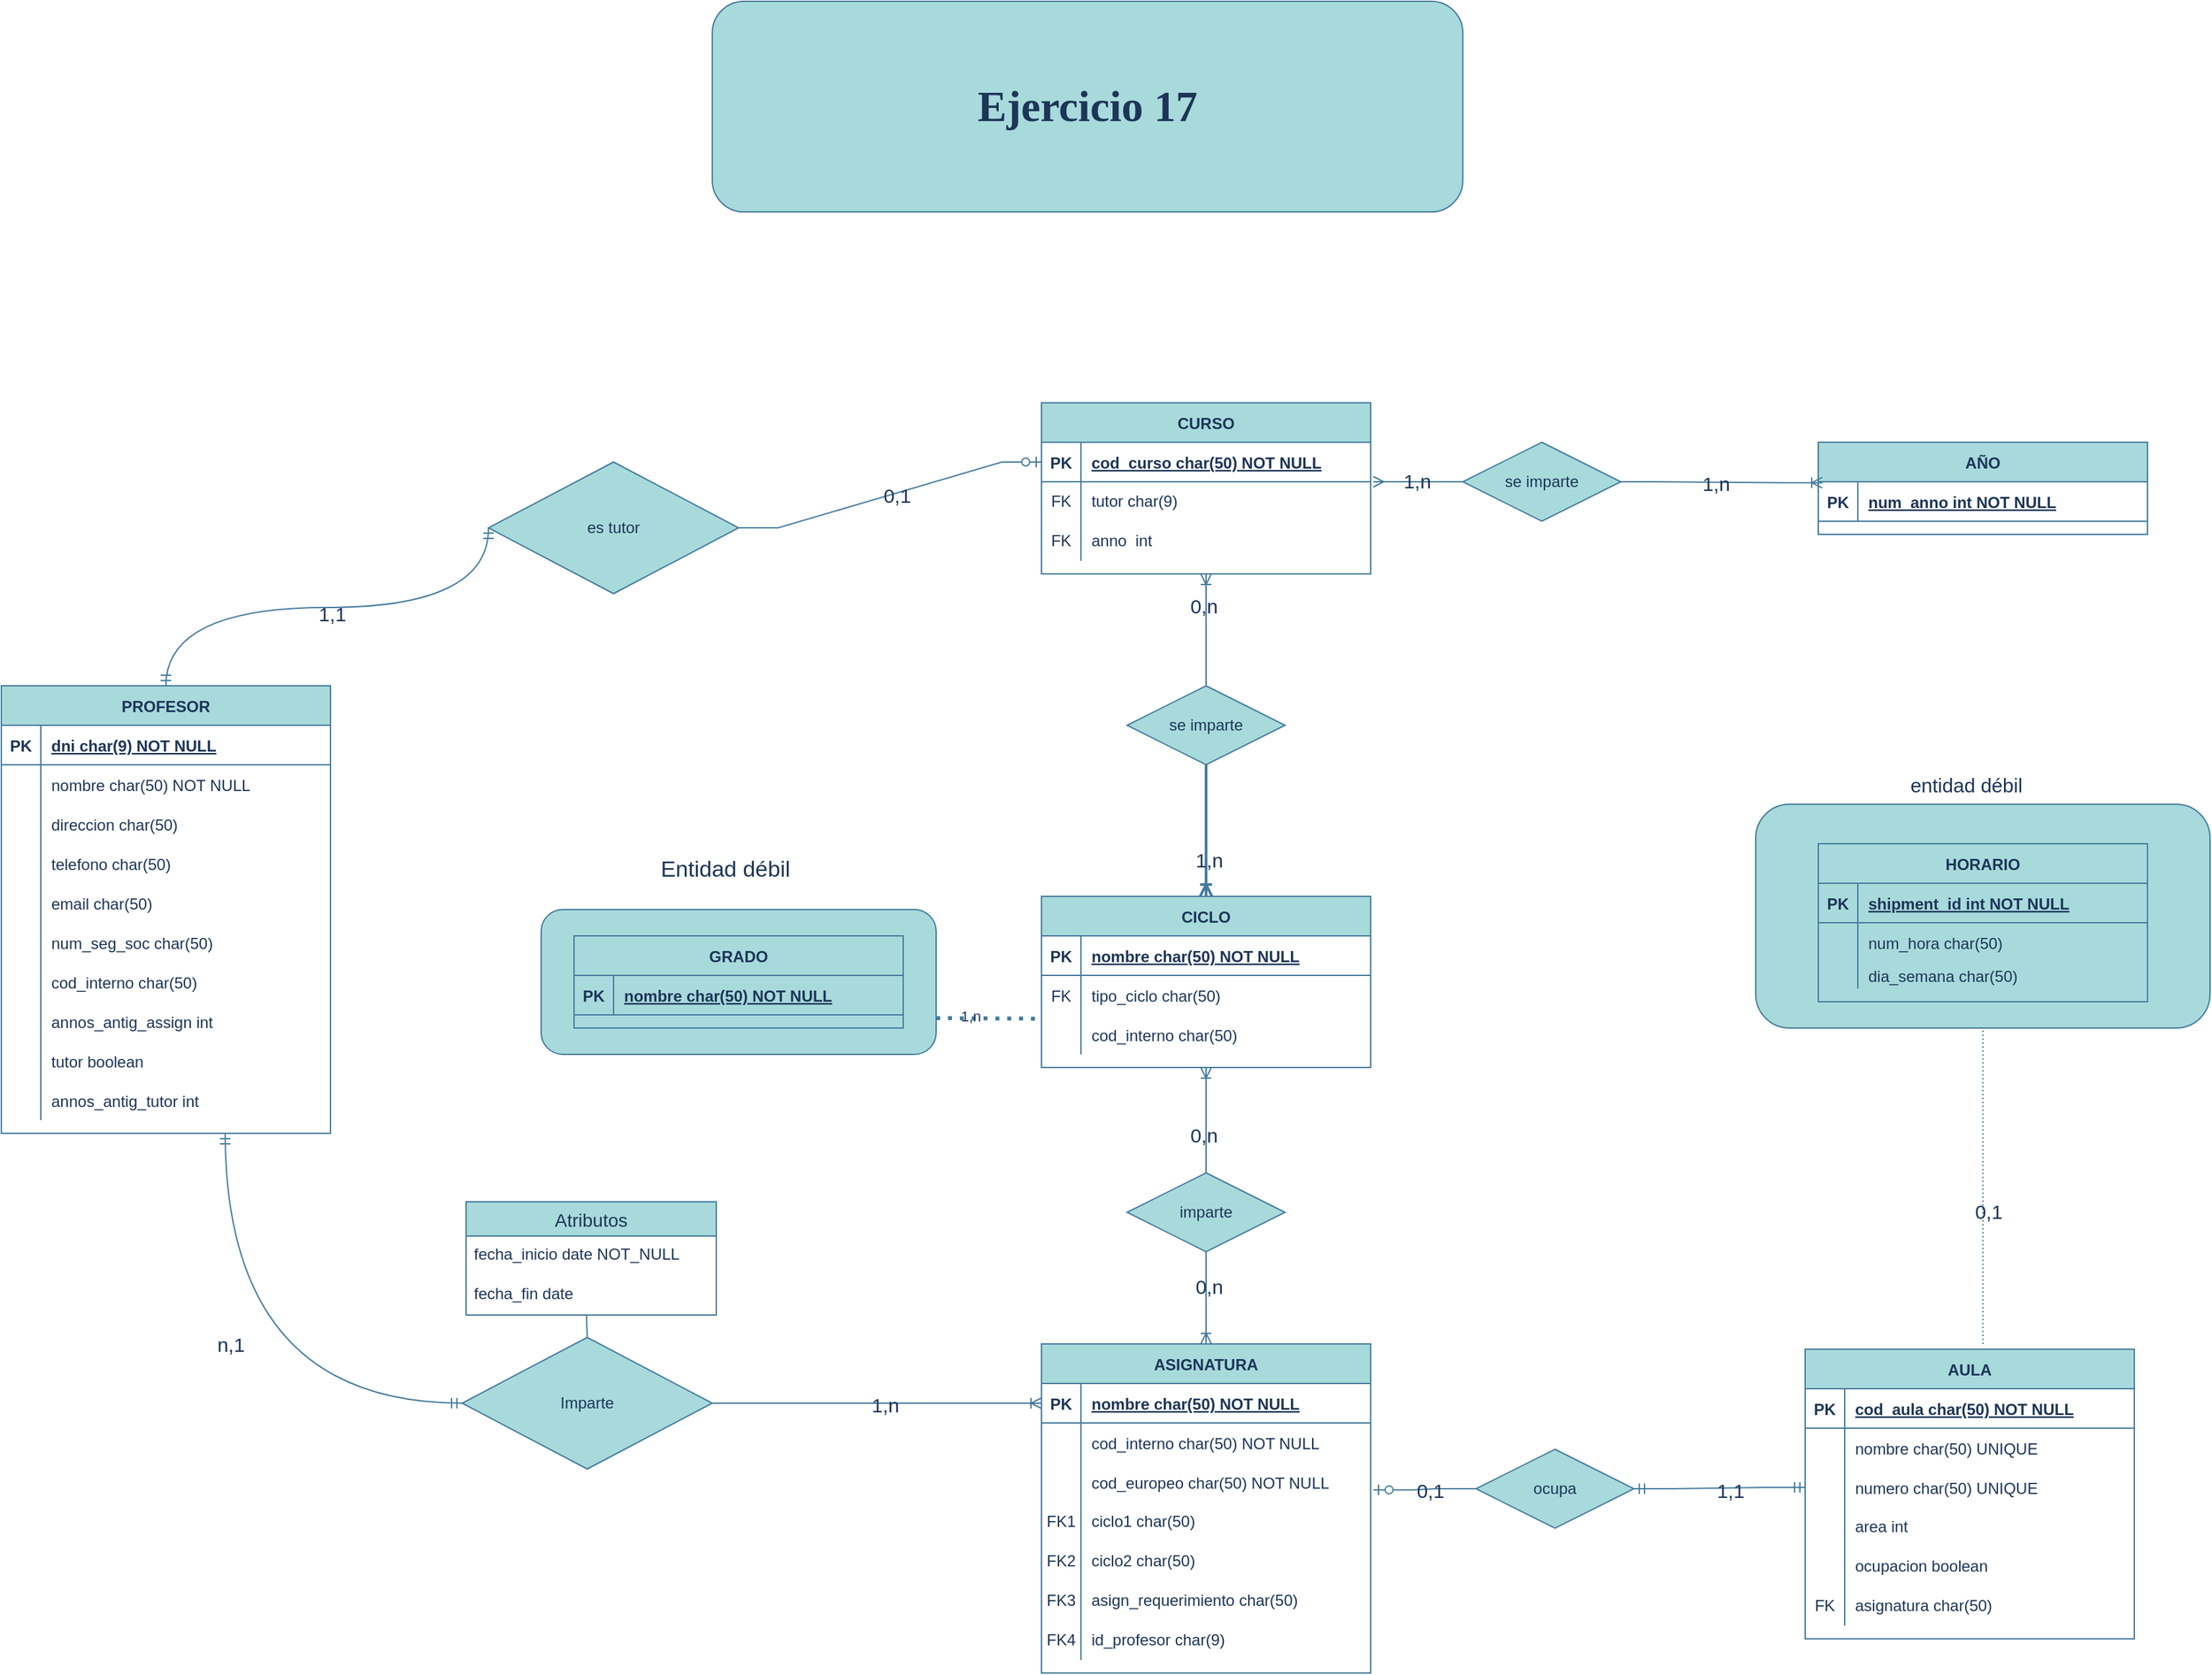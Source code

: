 <mxfile version="21.0.8" type="github">
  <diagram id="R2lEEEUBdFMjLlhIrx00" name="Page-1">
    <mxGraphModel dx="2985" dy="3095" grid="1" gridSize="10" guides="1" tooltips="1" connect="1" arrows="1" fold="1" page="1" pageScale="1" pageWidth="850" pageHeight="1100" math="0" shadow="0" extFonts="Permanent Marker^https://fonts.googleapis.com/css?family=Permanent+Marker">
      <root>
        <mxCell id="0" />
        <mxCell id="1" parent="0" />
        <mxCell id="_Jy42UTALHVmoyWn2Xl9-52" value="" style="rounded=1;whiteSpace=wrap;html=1;labelBackgroundColor=none;fillColor=#A8DADC;strokeColor=#457B9D;fontColor=#1D3557;" vertex="1" parent="1">
          <mxGeometry x="272.5" y="-160" width="345" height="170" as="geometry" />
        </mxCell>
        <mxCell id="_Jy42UTALHVmoyWn2Xl9-17" value="" style="rounded=1;whiteSpace=wrap;html=1;labelBackgroundColor=none;fillColor=#A8DADC;strokeColor=#457B9D;fontColor=#1D3557;" vertex="1" parent="1">
          <mxGeometry x="-650" y="-80" width="300" height="110" as="geometry" />
        </mxCell>
        <mxCell id="C-vyLk0tnHw3VtMMgP7b-2" value="CICLO" style="shape=table;startSize=30;container=1;collapsible=1;childLayout=tableLayout;fixedRows=1;rowLines=0;fontStyle=1;align=center;resizeLast=1;labelBackgroundColor=none;fillColor=#A8DADC;strokeColor=#457B9D;fontColor=#1D3557;" parent="1" vertex="1">
          <mxGeometry x="-270" y="-90" width="250" height="130" as="geometry" />
        </mxCell>
        <mxCell id="C-vyLk0tnHw3VtMMgP7b-3" value="" style="shape=partialRectangle;collapsible=0;dropTarget=0;pointerEvents=0;fillColor=none;points=[[0,0.5],[1,0.5]];portConstraint=eastwest;top=0;left=0;right=0;bottom=1;labelBackgroundColor=none;strokeColor=#457B9D;fontColor=#1D3557;" parent="C-vyLk0tnHw3VtMMgP7b-2" vertex="1">
          <mxGeometry y="30" width="250" height="30" as="geometry" />
        </mxCell>
        <mxCell id="C-vyLk0tnHw3VtMMgP7b-4" value="PK" style="shape=partialRectangle;overflow=hidden;connectable=0;fillColor=none;top=0;left=0;bottom=0;right=0;fontStyle=1;labelBackgroundColor=none;strokeColor=#457B9D;fontColor=#1D3557;" parent="C-vyLk0tnHw3VtMMgP7b-3" vertex="1">
          <mxGeometry width="30" height="30" as="geometry">
            <mxRectangle width="30" height="30" as="alternateBounds" />
          </mxGeometry>
        </mxCell>
        <mxCell id="C-vyLk0tnHw3VtMMgP7b-5" value="nombre char(50) NOT NULL " style="shape=partialRectangle;overflow=hidden;connectable=0;fillColor=none;top=0;left=0;bottom=0;right=0;align=left;spacingLeft=6;fontStyle=5;labelBackgroundColor=none;strokeColor=#457B9D;fontColor=#1D3557;" parent="C-vyLk0tnHw3VtMMgP7b-3" vertex="1">
          <mxGeometry x="30" width="220" height="30" as="geometry">
            <mxRectangle width="220" height="30" as="alternateBounds" />
          </mxGeometry>
        </mxCell>
        <mxCell id="LnARyGyzsIqzktg5o_oJ-26" value="" style="shape=tableRow;horizontal=0;startSize=0;swimlaneHead=0;swimlaneBody=0;fillColor=none;collapsible=0;dropTarget=0;points=[[0,0.5],[1,0.5]];portConstraint=eastwest;top=0;left=0;right=0;bottom=0;labelBackgroundColor=none;strokeColor=#457B9D;fontColor=#1D3557;" parent="C-vyLk0tnHw3VtMMgP7b-2" vertex="1">
          <mxGeometry y="60" width="250" height="30" as="geometry" />
        </mxCell>
        <mxCell id="LnARyGyzsIqzktg5o_oJ-27" value="FK" style="shape=partialRectangle;connectable=0;fillColor=none;top=0;left=0;bottom=0;right=0;editable=1;overflow=hidden;labelBackgroundColor=none;strokeColor=#457B9D;fontColor=#1D3557;" parent="LnARyGyzsIqzktg5o_oJ-26" vertex="1">
          <mxGeometry width="30" height="30" as="geometry">
            <mxRectangle width="30" height="30" as="alternateBounds" />
          </mxGeometry>
        </mxCell>
        <mxCell id="LnARyGyzsIqzktg5o_oJ-28" value="tipo_ciclo char(50)" style="shape=partialRectangle;connectable=0;fillColor=none;top=0;left=0;bottom=0;right=0;align=left;spacingLeft=6;overflow=hidden;labelBackgroundColor=none;strokeColor=#457B9D;fontColor=#1D3557;" parent="LnARyGyzsIqzktg5o_oJ-26" vertex="1">
          <mxGeometry x="30" width="220" height="30" as="geometry">
            <mxRectangle width="220" height="30" as="alternateBounds" />
          </mxGeometry>
        </mxCell>
        <mxCell id="C-vyLk0tnHw3VtMMgP7b-9" value="" style="shape=partialRectangle;collapsible=0;dropTarget=0;pointerEvents=0;fillColor=none;points=[[0,0.5],[1,0.5]];portConstraint=eastwest;top=0;left=0;right=0;bottom=0;labelBackgroundColor=none;strokeColor=#457B9D;fontColor=#1D3557;" parent="C-vyLk0tnHw3VtMMgP7b-2" vertex="1">
          <mxGeometry y="90" width="250" height="30" as="geometry" />
        </mxCell>
        <mxCell id="C-vyLk0tnHw3VtMMgP7b-10" value="" style="shape=partialRectangle;overflow=hidden;connectable=0;fillColor=none;top=0;left=0;bottom=0;right=0;labelBackgroundColor=none;strokeColor=#457B9D;fontColor=#1D3557;" parent="C-vyLk0tnHw3VtMMgP7b-9" vertex="1">
          <mxGeometry width="30" height="30" as="geometry">
            <mxRectangle width="30" height="30" as="alternateBounds" />
          </mxGeometry>
        </mxCell>
        <mxCell id="C-vyLk0tnHw3VtMMgP7b-11" value="cod_interno char(50)" style="shape=partialRectangle;overflow=hidden;connectable=0;fillColor=none;top=0;left=0;bottom=0;right=0;align=left;spacingLeft=6;labelBackgroundColor=none;strokeColor=#457B9D;fontColor=#1D3557;" parent="C-vyLk0tnHw3VtMMgP7b-9" vertex="1">
          <mxGeometry x="30" width="220" height="30" as="geometry">
            <mxRectangle width="220" height="30" as="alternateBounds" />
          </mxGeometry>
        </mxCell>
        <mxCell id="C-vyLk0tnHw3VtMMgP7b-13" value="HORARIO" style="shape=table;startSize=30;container=1;collapsible=1;childLayout=tableLayout;fixedRows=1;rowLines=0;fontStyle=1;align=center;resizeLast=1;labelBackgroundColor=none;fillColor=#A8DADC;strokeColor=#457B9D;fontColor=#1D3557;" parent="1" vertex="1">
          <mxGeometry x="320" y="-130" width="250" height="120" as="geometry" />
        </mxCell>
        <mxCell id="C-vyLk0tnHw3VtMMgP7b-14" value="" style="shape=partialRectangle;collapsible=0;dropTarget=0;pointerEvents=0;fillColor=none;points=[[0,0.5],[1,0.5]];portConstraint=eastwest;top=0;left=0;right=0;bottom=1;labelBackgroundColor=none;strokeColor=#457B9D;fontColor=#1D3557;" parent="C-vyLk0tnHw3VtMMgP7b-13" vertex="1">
          <mxGeometry y="30" width="250" height="30" as="geometry" />
        </mxCell>
        <mxCell id="C-vyLk0tnHw3VtMMgP7b-15" value="PK" style="shape=partialRectangle;overflow=hidden;connectable=0;fillColor=none;top=0;left=0;bottom=0;right=0;fontStyle=1;labelBackgroundColor=none;strokeColor=#457B9D;fontColor=#1D3557;" parent="C-vyLk0tnHw3VtMMgP7b-14" vertex="1">
          <mxGeometry width="30" height="30" as="geometry">
            <mxRectangle width="30" height="30" as="alternateBounds" />
          </mxGeometry>
        </mxCell>
        <mxCell id="C-vyLk0tnHw3VtMMgP7b-16" value="shipment_id int NOT NULL " style="shape=partialRectangle;overflow=hidden;connectable=0;fillColor=none;top=0;left=0;bottom=0;right=0;align=left;spacingLeft=6;fontStyle=5;labelBackgroundColor=none;strokeColor=#457B9D;fontColor=#1D3557;" parent="C-vyLk0tnHw3VtMMgP7b-14" vertex="1">
          <mxGeometry x="30" width="220" height="30" as="geometry">
            <mxRectangle width="220" height="30" as="alternateBounds" />
          </mxGeometry>
        </mxCell>
        <mxCell id="LnARyGyzsIqzktg5o_oJ-86" value="" style="shape=tableRow;horizontal=0;startSize=0;swimlaneHead=0;swimlaneBody=0;fillColor=none;collapsible=0;dropTarget=0;points=[[0,0.5],[1,0.5]];portConstraint=eastwest;top=0;left=0;right=0;bottom=0;labelBackgroundColor=none;strokeColor=#457B9D;fontColor=#1D3557;" parent="C-vyLk0tnHw3VtMMgP7b-13" vertex="1">
          <mxGeometry y="60" width="250" height="30" as="geometry" />
        </mxCell>
        <mxCell id="LnARyGyzsIqzktg5o_oJ-87" value="" style="shape=partialRectangle;connectable=0;fillColor=none;top=0;left=0;bottom=0;right=0;editable=1;overflow=hidden;labelBackgroundColor=none;strokeColor=#457B9D;fontColor=#1D3557;" parent="LnARyGyzsIqzktg5o_oJ-86" vertex="1">
          <mxGeometry width="30" height="30" as="geometry">
            <mxRectangle width="30" height="30" as="alternateBounds" />
          </mxGeometry>
        </mxCell>
        <mxCell id="LnARyGyzsIqzktg5o_oJ-88" value="num_hora char(50)" style="shape=partialRectangle;connectable=0;fillColor=none;top=0;left=0;bottom=0;right=0;align=left;spacingLeft=6;overflow=hidden;labelBackgroundColor=none;strokeColor=#457B9D;fontColor=#1D3557;" parent="LnARyGyzsIqzktg5o_oJ-86" vertex="1">
          <mxGeometry x="30" width="220" height="30" as="geometry">
            <mxRectangle width="220" height="30" as="alternateBounds" />
          </mxGeometry>
        </mxCell>
        <mxCell id="LnARyGyzsIqzktg5o_oJ-89" value="" style="shape=tableRow;horizontal=0;startSize=0;swimlaneHead=0;swimlaneBody=0;fillColor=none;collapsible=0;dropTarget=0;points=[[0,0.5],[1,0.5]];portConstraint=eastwest;top=0;left=0;right=0;bottom=0;labelBackgroundColor=none;strokeColor=#457B9D;fontColor=#1D3557;" parent="C-vyLk0tnHw3VtMMgP7b-13" vertex="1">
          <mxGeometry y="90" width="250" height="20" as="geometry" />
        </mxCell>
        <mxCell id="LnARyGyzsIqzktg5o_oJ-90" value="" style="shape=partialRectangle;connectable=0;fillColor=none;top=0;left=0;bottom=0;right=0;editable=1;overflow=hidden;labelBackgroundColor=none;strokeColor=#457B9D;fontColor=#1D3557;" parent="LnARyGyzsIqzktg5o_oJ-89" vertex="1">
          <mxGeometry width="30" height="20" as="geometry">
            <mxRectangle width="30" height="20" as="alternateBounds" />
          </mxGeometry>
        </mxCell>
        <mxCell id="LnARyGyzsIqzktg5o_oJ-91" value="dia_semana char(50)" style="shape=partialRectangle;connectable=0;fillColor=none;top=0;left=0;bottom=0;right=0;align=left;spacingLeft=6;overflow=hidden;labelBackgroundColor=none;strokeColor=#457B9D;fontColor=#1D3557;" parent="LnARyGyzsIqzktg5o_oJ-89" vertex="1">
          <mxGeometry x="30" width="220" height="20" as="geometry">
            <mxRectangle width="220" height="20" as="alternateBounds" />
          </mxGeometry>
        </mxCell>
        <mxCell id="C-vyLk0tnHw3VtMMgP7b-23" value="ASIGNATURA" style="shape=table;startSize=30;container=1;collapsible=1;childLayout=tableLayout;fixedRows=1;rowLines=0;fontStyle=1;align=center;resizeLast=1;labelBackgroundColor=none;fillColor=#A8DADC;strokeColor=#457B9D;fontColor=#1D3557;" parent="1" vertex="1">
          <mxGeometry x="-270" y="250" width="250" height="250" as="geometry" />
        </mxCell>
        <mxCell id="C-vyLk0tnHw3VtMMgP7b-24" value="" style="shape=partialRectangle;collapsible=0;dropTarget=0;pointerEvents=0;fillColor=none;points=[[0,0.5],[1,0.5]];portConstraint=eastwest;top=0;left=0;right=0;bottom=1;labelBackgroundColor=none;strokeColor=#457B9D;fontColor=#1D3557;" parent="C-vyLk0tnHw3VtMMgP7b-23" vertex="1">
          <mxGeometry y="30" width="250" height="30" as="geometry" />
        </mxCell>
        <mxCell id="C-vyLk0tnHw3VtMMgP7b-25" value="PK" style="shape=partialRectangle;overflow=hidden;connectable=0;fillColor=none;top=0;left=0;bottom=0;right=0;fontStyle=1;labelBackgroundColor=none;strokeColor=#457B9D;fontColor=#1D3557;" parent="C-vyLk0tnHw3VtMMgP7b-24" vertex="1">
          <mxGeometry width="30" height="30" as="geometry">
            <mxRectangle width="30" height="30" as="alternateBounds" />
          </mxGeometry>
        </mxCell>
        <mxCell id="C-vyLk0tnHw3VtMMgP7b-26" value="nombre char(50) NOT NULL " style="shape=partialRectangle;overflow=hidden;connectable=0;fillColor=none;top=0;left=0;bottom=0;right=0;align=left;spacingLeft=6;fontStyle=5;labelBackgroundColor=none;strokeColor=#457B9D;fontColor=#1D3557;" parent="C-vyLk0tnHw3VtMMgP7b-24" vertex="1">
          <mxGeometry x="30" width="220" height="30" as="geometry">
            <mxRectangle width="220" height="30" as="alternateBounds" />
          </mxGeometry>
        </mxCell>
        <mxCell id="C-vyLk0tnHw3VtMMgP7b-27" value="" style="shape=partialRectangle;collapsible=0;dropTarget=0;pointerEvents=0;fillColor=none;points=[[0,0.5],[1,0.5]];portConstraint=eastwest;top=0;left=0;right=0;bottom=0;labelBackgroundColor=none;strokeColor=#457B9D;fontColor=#1D3557;" parent="C-vyLk0tnHw3VtMMgP7b-23" vertex="1">
          <mxGeometry y="60" width="250" height="30" as="geometry" />
        </mxCell>
        <mxCell id="C-vyLk0tnHw3VtMMgP7b-28" value="" style="shape=partialRectangle;overflow=hidden;connectable=0;fillColor=none;top=0;left=0;bottom=0;right=0;labelBackgroundColor=none;strokeColor=#457B9D;fontColor=#1D3557;" parent="C-vyLk0tnHw3VtMMgP7b-27" vertex="1">
          <mxGeometry width="30" height="30" as="geometry">
            <mxRectangle width="30" height="30" as="alternateBounds" />
          </mxGeometry>
        </mxCell>
        <mxCell id="C-vyLk0tnHw3VtMMgP7b-29" value="cod_interno char(50) NOT NULL" style="shape=partialRectangle;overflow=hidden;connectable=0;fillColor=none;top=0;left=0;bottom=0;right=0;align=left;spacingLeft=6;labelBackgroundColor=none;strokeColor=#457B9D;fontColor=#1D3557;" parent="C-vyLk0tnHw3VtMMgP7b-27" vertex="1">
          <mxGeometry x="30" width="220" height="30" as="geometry">
            <mxRectangle width="220" height="30" as="alternateBounds" />
          </mxGeometry>
        </mxCell>
        <mxCell id="LnARyGyzsIqzktg5o_oJ-14" value="" style="shape=tableRow;horizontal=0;startSize=0;swimlaneHead=0;swimlaneBody=0;fillColor=none;collapsible=0;dropTarget=0;points=[[0,0.5],[1,0.5]];portConstraint=eastwest;top=0;left=0;right=0;bottom=0;labelBackgroundColor=none;strokeColor=#457B9D;fontColor=#1D3557;" parent="C-vyLk0tnHw3VtMMgP7b-23" vertex="1">
          <mxGeometry y="90" width="250" height="30" as="geometry" />
        </mxCell>
        <mxCell id="LnARyGyzsIqzktg5o_oJ-15" value="" style="shape=partialRectangle;connectable=0;fillColor=none;top=0;left=0;bottom=0;right=0;editable=1;overflow=hidden;labelBackgroundColor=none;strokeColor=#457B9D;fontColor=#1D3557;" parent="LnARyGyzsIqzktg5o_oJ-14" vertex="1">
          <mxGeometry width="30" height="30" as="geometry">
            <mxRectangle width="30" height="30" as="alternateBounds" />
          </mxGeometry>
        </mxCell>
        <mxCell id="LnARyGyzsIqzktg5o_oJ-16" value="cod_europeo char(50) NOT NULL" style="shape=partialRectangle;connectable=0;fillColor=none;top=0;left=0;bottom=0;right=0;align=left;spacingLeft=6;overflow=hidden;labelBackgroundColor=none;strokeColor=#457B9D;fontColor=#1D3557;" parent="LnARyGyzsIqzktg5o_oJ-14" vertex="1">
          <mxGeometry x="30" width="220" height="30" as="geometry">
            <mxRectangle width="220" height="30" as="alternateBounds" />
          </mxGeometry>
        </mxCell>
        <mxCell id="LnARyGyzsIqzktg5o_oJ-20" value="" style="shape=tableRow;horizontal=0;startSize=0;swimlaneHead=0;swimlaneBody=0;fillColor=none;collapsible=0;dropTarget=0;points=[[0,0.5],[1,0.5]];portConstraint=eastwest;top=0;left=0;right=0;bottom=0;labelBackgroundColor=none;strokeColor=#457B9D;fontColor=#1D3557;" parent="C-vyLk0tnHw3VtMMgP7b-23" vertex="1">
          <mxGeometry y="120" width="250" height="30" as="geometry" />
        </mxCell>
        <mxCell id="LnARyGyzsIqzktg5o_oJ-21" value="FK1" style="shape=partialRectangle;connectable=0;fillColor=none;top=0;left=0;bottom=0;right=0;fontStyle=0;overflow=hidden;whiteSpace=wrap;html=1;labelBackgroundColor=none;strokeColor=#457B9D;fontColor=#1D3557;" parent="LnARyGyzsIqzktg5o_oJ-20" vertex="1">
          <mxGeometry width="30" height="30" as="geometry">
            <mxRectangle width="30" height="30" as="alternateBounds" />
          </mxGeometry>
        </mxCell>
        <mxCell id="LnARyGyzsIqzktg5o_oJ-22" value="ciclo1&amp;nbsp;char(50)" style="shape=partialRectangle;connectable=0;fillColor=none;top=0;left=0;bottom=0;right=0;align=left;spacingLeft=6;fontStyle=0;overflow=hidden;whiteSpace=wrap;html=1;labelBackgroundColor=none;strokeColor=#457B9D;fontColor=#1D3557;" parent="LnARyGyzsIqzktg5o_oJ-20" vertex="1">
          <mxGeometry x="30" width="220" height="30" as="geometry">
            <mxRectangle width="220" height="30" as="alternateBounds" />
          </mxGeometry>
        </mxCell>
        <mxCell id="LnARyGyzsIqzktg5o_oJ-23" value="" style="shape=tableRow;horizontal=0;startSize=0;swimlaneHead=0;swimlaneBody=0;fillColor=none;collapsible=0;dropTarget=0;points=[[0,0.5],[1,0.5]];portConstraint=eastwest;top=0;left=0;right=0;bottom=0;labelBackgroundColor=none;strokeColor=#457B9D;fontColor=#1D3557;" parent="C-vyLk0tnHw3VtMMgP7b-23" vertex="1">
          <mxGeometry y="150" width="250" height="30" as="geometry" />
        </mxCell>
        <mxCell id="LnARyGyzsIqzktg5o_oJ-24" value="FK2" style="shape=partialRectangle;connectable=0;fillColor=none;top=0;left=0;bottom=0;right=0;fontStyle=0;overflow=hidden;whiteSpace=wrap;html=1;labelBackgroundColor=none;strokeColor=#457B9D;fontColor=#1D3557;" parent="LnARyGyzsIqzktg5o_oJ-23" vertex="1">
          <mxGeometry width="30" height="30" as="geometry">
            <mxRectangle width="30" height="30" as="alternateBounds" />
          </mxGeometry>
        </mxCell>
        <mxCell id="LnARyGyzsIqzktg5o_oJ-25" value="ciclo2&amp;nbsp;char(50)" style="shape=partialRectangle;connectable=0;fillColor=none;top=0;left=0;bottom=0;right=0;align=left;spacingLeft=6;fontStyle=0;overflow=hidden;whiteSpace=wrap;html=1;labelBackgroundColor=none;strokeColor=#457B9D;fontColor=#1D3557;" parent="LnARyGyzsIqzktg5o_oJ-23" vertex="1">
          <mxGeometry x="30" width="220" height="30" as="geometry">
            <mxRectangle width="220" height="30" as="alternateBounds" />
          </mxGeometry>
        </mxCell>
        <mxCell id="LnARyGyzsIqzktg5o_oJ-55" value="" style="shape=tableRow;horizontal=0;startSize=0;swimlaneHead=0;swimlaneBody=0;fillColor=none;collapsible=0;dropTarget=0;points=[[0,0.5],[1,0.5]];portConstraint=eastwest;top=0;left=0;right=0;bottom=0;labelBackgroundColor=none;strokeColor=#457B9D;fontColor=#1D3557;" parent="C-vyLk0tnHw3VtMMgP7b-23" vertex="1">
          <mxGeometry y="180" width="250" height="30" as="geometry" />
        </mxCell>
        <mxCell id="LnARyGyzsIqzktg5o_oJ-56" value="FK3" style="shape=partialRectangle;connectable=0;fillColor=none;top=0;left=0;bottom=0;right=0;fontStyle=0;overflow=hidden;whiteSpace=wrap;html=1;labelBackgroundColor=none;strokeColor=#457B9D;fontColor=#1D3557;" parent="LnARyGyzsIqzktg5o_oJ-55" vertex="1">
          <mxGeometry width="30" height="30" as="geometry">
            <mxRectangle width="30" height="30" as="alternateBounds" />
          </mxGeometry>
        </mxCell>
        <mxCell id="LnARyGyzsIqzktg5o_oJ-57" value="asign_requerimiento&amp;nbsp;char(50)" style="shape=partialRectangle;connectable=0;fillColor=none;top=0;left=0;bottom=0;right=0;align=left;spacingLeft=6;fontStyle=0;overflow=hidden;whiteSpace=wrap;html=1;labelBackgroundColor=none;strokeColor=#457B9D;fontColor=#1D3557;" parent="LnARyGyzsIqzktg5o_oJ-55" vertex="1">
          <mxGeometry x="30" width="220" height="30" as="geometry">
            <mxRectangle width="220" height="30" as="alternateBounds" />
          </mxGeometry>
        </mxCell>
        <mxCell id="LnARyGyzsIqzktg5o_oJ-58" value="" style="shape=tableRow;horizontal=0;startSize=0;swimlaneHead=0;swimlaneBody=0;fillColor=none;collapsible=0;dropTarget=0;points=[[0,0.5],[1,0.5]];portConstraint=eastwest;top=0;left=0;right=0;bottom=0;labelBackgroundColor=none;strokeColor=#457B9D;fontColor=#1D3557;" parent="C-vyLk0tnHw3VtMMgP7b-23" vertex="1">
          <mxGeometry y="210" width="250" height="30" as="geometry" />
        </mxCell>
        <mxCell id="LnARyGyzsIqzktg5o_oJ-59" value="FK4" style="shape=partialRectangle;connectable=0;fillColor=none;top=0;left=0;bottom=0;right=0;fontStyle=0;overflow=hidden;whiteSpace=wrap;html=1;labelBackgroundColor=none;strokeColor=#457B9D;fontColor=#1D3557;" parent="LnARyGyzsIqzktg5o_oJ-58" vertex="1">
          <mxGeometry width="30" height="30" as="geometry">
            <mxRectangle width="30" height="30" as="alternateBounds" />
          </mxGeometry>
        </mxCell>
        <mxCell id="LnARyGyzsIqzktg5o_oJ-60" value="id_profesor&amp;nbsp;char(9)" style="shape=partialRectangle;connectable=0;fillColor=none;top=0;left=0;bottom=0;right=0;align=left;spacingLeft=6;fontStyle=0;overflow=hidden;whiteSpace=wrap;html=1;labelBackgroundColor=none;strokeColor=#457B9D;fontColor=#1D3557;" parent="LnARyGyzsIqzktg5o_oJ-58" vertex="1">
          <mxGeometry x="30" width="220" height="30" as="geometry">
            <mxRectangle width="220" height="30" as="alternateBounds" />
          </mxGeometry>
        </mxCell>
        <mxCell id="LnARyGyzsIqzktg5o_oJ-1" value="PROFESOR" style="shape=table;startSize=30;container=1;collapsible=1;childLayout=tableLayout;fixedRows=1;rowLines=0;fontStyle=1;align=center;resizeLast=1;labelBackgroundColor=none;fillColor=#A8DADC;strokeColor=#457B9D;fontColor=#1D3557;" parent="1" vertex="1">
          <mxGeometry x="-1060" y="-250" width="250" height="340" as="geometry" />
        </mxCell>
        <mxCell id="LnARyGyzsIqzktg5o_oJ-2" value="" style="shape=partialRectangle;collapsible=0;dropTarget=0;pointerEvents=0;fillColor=none;points=[[0,0.5],[1,0.5]];portConstraint=eastwest;top=0;left=0;right=0;bottom=1;labelBackgroundColor=none;strokeColor=#457B9D;fontColor=#1D3557;" parent="LnARyGyzsIqzktg5o_oJ-1" vertex="1">
          <mxGeometry y="30" width="250" height="30" as="geometry" />
        </mxCell>
        <mxCell id="LnARyGyzsIqzktg5o_oJ-3" value="PK" style="shape=partialRectangle;overflow=hidden;connectable=0;fillColor=none;top=0;left=0;bottom=0;right=0;fontStyle=1;labelBackgroundColor=none;strokeColor=#457B9D;fontColor=#1D3557;" parent="LnARyGyzsIqzktg5o_oJ-2" vertex="1">
          <mxGeometry width="30" height="30" as="geometry">
            <mxRectangle width="30" height="30" as="alternateBounds" />
          </mxGeometry>
        </mxCell>
        <mxCell id="LnARyGyzsIqzktg5o_oJ-4" value="dni char(9) NOT NULL " style="shape=partialRectangle;overflow=hidden;connectable=0;fillColor=none;top=0;left=0;bottom=0;right=0;align=left;spacingLeft=6;fontStyle=5;labelBackgroundColor=none;strokeColor=#457B9D;fontColor=#1D3557;" parent="LnARyGyzsIqzktg5o_oJ-2" vertex="1">
          <mxGeometry x="30" width="220" height="30" as="geometry">
            <mxRectangle width="220" height="30" as="alternateBounds" />
          </mxGeometry>
        </mxCell>
        <mxCell id="LnARyGyzsIqzktg5o_oJ-5" value="" style="shape=partialRectangle;collapsible=0;dropTarget=0;pointerEvents=0;fillColor=none;points=[[0,0.5],[1,0.5]];portConstraint=eastwest;top=0;left=0;right=0;bottom=0;labelBackgroundColor=none;strokeColor=#457B9D;fontColor=#1D3557;" parent="LnARyGyzsIqzktg5o_oJ-1" vertex="1">
          <mxGeometry y="60" width="250" height="30" as="geometry" />
        </mxCell>
        <mxCell id="LnARyGyzsIqzktg5o_oJ-6" value="" style="shape=partialRectangle;overflow=hidden;connectable=0;fillColor=none;top=0;left=0;bottom=0;right=0;labelBackgroundColor=none;strokeColor=#457B9D;fontColor=#1D3557;" parent="LnARyGyzsIqzktg5o_oJ-5" vertex="1">
          <mxGeometry width="30" height="30" as="geometry">
            <mxRectangle width="30" height="30" as="alternateBounds" />
          </mxGeometry>
        </mxCell>
        <mxCell id="LnARyGyzsIqzktg5o_oJ-7" value="nombre char(50) NOT NULL" style="shape=partialRectangle;overflow=hidden;connectable=0;fillColor=none;top=0;left=0;bottom=0;right=0;align=left;spacingLeft=6;labelBackgroundColor=none;strokeColor=#457B9D;fontColor=#1D3557;" parent="LnARyGyzsIqzktg5o_oJ-5" vertex="1">
          <mxGeometry x="30" width="220" height="30" as="geometry">
            <mxRectangle width="220" height="30" as="alternateBounds" />
          </mxGeometry>
        </mxCell>
        <mxCell id="LnARyGyzsIqzktg5o_oJ-8" value="" style="shape=partialRectangle;collapsible=0;dropTarget=0;pointerEvents=0;fillColor=none;points=[[0,0.5],[1,0.5]];portConstraint=eastwest;top=0;left=0;right=0;bottom=0;labelBackgroundColor=none;strokeColor=#457B9D;fontColor=#1D3557;" parent="LnARyGyzsIqzktg5o_oJ-1" vertex="1">
          <mxGeometry y="90" width="250" height="30" as="geometry" />
        </mxCell>
        <mxCell id="LnARyGyzsIqzktg5o_oJ-9" value="" style="shape=partialRectangle;overflow=hidden;connectable=0;fillColor=none;top=0;left=0;bottom=0;right=0;labelBackgroundColor=none;strokeColor=#457B9D;fontColor=#1D3557;" parent="LnARyGyzsIqzktg5o_oJ-8" vertex="1">
          <mxGeometry width="30" height="30" as="geometry">
            <mxRectangle width="30" height="30" as="alternateBounds" />
          </mxGeometry>
        </mxCell>
        <mxCell id="LnARyGyzsIqzktg5o_oJ-10" value="direccion char(50)" style="shape=partialRectangle;overflow=hidden;connectable=0;fillColor=none;top=0;left=0;bottom=0;right=0;align=left;spacingLeft=6;labelBackgroundColor=none;strokeColor=#457B9D;fontColor=#1D3557;" parent="LnARyGyzsIqzktg5o_oJ-8" vertex="1">
          <mxGeometry x="30" width="220" height="30" as="geometry">
            <mxRectangle width="220" height="30" as="alternateBounds" />
          </mxGeometry>
        </mxCell>
        <mxCell id="LnARyGyzsIqzktg5o_oJ-71" value="" style="shape=tableRow;horizontal=0;startSize=0;swimlaneHead=0;swimlaneBody=0;fillColor=none;collapsible=0;dropTarget=0;points=[[0,0.5],[1,0.5]];portConstraint=eastwest;top=0;left=0;right=0;bottom=0;labelBackgroundColor=none;strokeColor=#457B9D;fontColor=#1D3557;" parent="LnARyGyzsIqzktg5o_oJ-1" vertex="1">
          <mxGeometry y="120" width="250" height="30" as="geometry" />
        </mxCell>
        <mxCell id="LnARyGyzsIqzktg5o_oJ-72" value="" style="shape=partialRectangle;connectable=0;fillColor=none;top=0;left=0;bottom=0;right=0;editable=1;overflow=hidden;labelBackgroundColor=none;strokeColor=#457B9D;fontColor=#1D3557;" parent="LnARyGyzsIqzktg5o_oJ-71" vertex="1">
          <mxGeometry width="30" height="30" as="geometry">
            <mxRectangle width="30" height="30" as="alternateBounds" />
          </mxGeometry>
        </mxCell>
        <mxCell id="LnARyGyzsIqzktg5o_oJ-73" value="telefono char(50)" style="shape=partialRectangle;connectable=0;fillColor=none;top=0;left=0;bottom=0;right=0;align=left;spacingLeft=6;overflow=hidden;labelBackgroundColor=none;strokeColor=#457B9D;fontColor=#1D3557;" parent="LnARyGyzsIqzktg5o_oJ-71" vertex="1">
          <mxGeometry x="30" width="220" height="30" as="geometry">
            <mxRectangle width="220" height="30" as="alternateBounds" />
          </mxGeometry>
        </mxCell>
        <mxCell id="LnARyGyzsIqzktg5o_oJ-74" value="" style="shape=tableRow;horizontal=0;startSize=0;swimlaneHead=0;swimlaneBody=0;fillColor=none;collapsible=0;dropTarget=0;points=[[0,0.5],[1,0.5]];portConstraint=eastwest;top=0;left=0;right=0;bottom=0;labelBackgroundColor=none;strokeColor=#457B9D;fontColor=#1D3557;" parent="LnARyGyzsIqzktg5o_oJ-1" vertex="1">
          <mxGeometry y="150" width="250" height="30" as="geometry" />
        </mxCell>
        <mxCell id="LnARyGyzsIqzktg5o_oJ-75" value="" style="shape=partialRectangle;connectable=0;fillColor=none;top=0;left=0;bottom=0;right=0;editable=1;overflow=hidden;labelBackgroundColor=none;strokeColor=#457B9D;fontColor=#1D3557;" parent="LnARyGyzsIqzktg5o_oJ-74" vertex="1">
          <mxGeometry width="30" height="30" as="geometry">
            <mxRectangle width="30" height="30" as="alternateBounds" />
          </mxGeometry>
        </mxCell>
        <mxCell id="LnARyGyzsIqzktg5o_oJ-76" value="email char(50)" style="shape=partialRectangle;connectable=0;fillColor=none;top=0;left=0;bottom=0;right=0;align=left;spacingLeft=6;overflow=hidden;labelBackgroundColor=none;strokeColor=#457B9D;fontColor=#1D3557;" parent="LnARyGyzsIqzktg5o_oJ-74" vertex="1">
          <mxGeometry x="30" width="220" height="30" as="geometry">
            <mxRectangle width="220" height="30" as="alternateBounds" />
          </mxGeometry>
        </mxCell>
        <mxCell id="LnARyGyzsIqzktg5o_oJ-77" value="" style="shape=tableRow;horizontal=0;startSize=0;swimlaneHead=0;swimlaneBody=0;fillColor=none;collapsible=0;dropTarget=0;points=[[0,0.5],[1,0.5]];portConstraint=eastwest;top=0;left=0;right=0;bottom=0;labelBackgroundColor=none;strokeColor=#457B9D;fontColor=#1D3557;" parent="LnARyGyzsIqzktg5o_oJ-1" vertex="1">
          <mxGeometry y="180" width="250" height="30" as="geometry" />
        </mxCell>
        <mxCell id="LnARyGyzsIqzktg5o_oJ-78" value="" style="shape=partialRectangle;connectable=0;fillColor=none;top=0;left=0;bottom=0;right=0;editable=1;overflow=hidden;labelBackgroundColor=none;strokeColor=#457B9D;fontColor=#1D3557;" parent="LnARyGyzsIqzktg5o_oJ-77" vertex="1">
          <mxGeometry width="30" height="30" as="geometry">
            <mxRectangle width="30" height="30" as="alternateBounds" />
          </mxGeometry>
        </mxCell>
        <mxCell id="LnARyGyzsIqzktg5o_oJ-79" value="num_seg_soc char(50)" style="shape=partialRectangle;connectable=0;fillColor=none;top=0;left=0;bottom=0;right=0;align=left;spacingLeft=6;overflow=hidden;labelBackgroundColor=none;strokeColor=#457B9D;fontColor=#1D3557;" parent="LnARyGyzsIqzktg5o_oJ-77" vertex="1">
          <mxGeometry x="30" width="220" height="30" as="geometry">
            <mxRectangle width="220" height="30" as="alternateBounds" />
          </mxGeometry>
        </mxCell>
        <mxCell id="LnARyGyzsIqzktg5o_oJ-80" value="" style="shape=tableRow;horizontal=0;startSize=0;swimlaneHead=0;swimlaneBody=0;fillColor=none;collapsible=0;dropTarget=0;points=[[0,0.5],[1,0.5]];portConstraint=eastwest;top=0;left=0;right=0;bottom=0;labelBackgroundColor=none;strokeColor=#457B9D;fontColor=#1D3557;" parent="LnARyGyzsIqzktg5o_oJ-1" vertex="1">
          <mxGeometry y="210" width="250" height="30" as="geometry" />
        </mxCell>
        <mxCell id="LnARyGyzsIqzktg5o_oJ-81" value="" style="shape=partialRectangle;connectable=0;fillColor=none;top=0;left=0;bottom=0;right=0;editable=1;overflow=hidden;labelBackgroundColor=none;strokeColor=#457B9D;fontColor=#1D3557;" parent="LnARyGyzsIqzktg5o_oJ-80" vertex="1">
          <mxGeometry width="30" height="30" as="geometry">
            <mxRectangle width="30" height="30" as="alternateBounds" />
          </mxGeometry>
        </mxCell>
        <mxCell id="LnARyGyzsIqzktg5o_oJ-82" value="cod_interno char(50)" style="shape=partialRectangle;connectable=0;fillColor=none;top=0;left=0;bottom=0;right=0;align=left;spacingLeft=6;overflow=hidden;labelBackgroundColor=none;strokeColor=#457B9D;fontColor=#1D3557;" parent="LnARyGyzsIqzktg5o_oJ-80" vertex="1">
          <mxGeometry x="30" width="220" height="30" as="geometry">
            <mxRectangle width="220" height="30" as="alternateBounds" />
          </mxGeometry>
        </mxCell>
        <mxCell id="LnARyGyzsIqzktg5o_oJ-83" value="" style="shape=tableRow;horizontal=0;startSize=0;swimlaneHead=0;swimlaneBody=0;fillColor=none;collapsible=0;dropTarget=0;points=[[0,0.5],[1,0.5]];portConstraint=eastwest;top=0;left=0;right=0;bottom=0;labelBackgroundColor=none;strokeColor=#457B9D;fontColor=#1D3557;" parent="LnARyGyzsIqzktg5o_oJ-1" vertex="1">
          <mxGeometry y="240" width="250" height="30" as="geometry" />
        </mxCell>
        <mxCell id="LnARyGyzsIqzktg5o_oJ-84" value="" style="shape=partialRectangle;connectable=0;fillColor=none;top=0;left=0;bottom=0;right=0;editable=1;overflow=hidden;labelBackgroundColor=none;strokeColor=#457B9D;fontColor=#1D3557;" parent="LnARyGyzsIqzktg5o_oJ-83" vertex="1">
          <mxGeometry width="30" height="30" as="geometry">
            <mxRectangle width="30" height="30" as="alternateBounds" />
          </mxGeometry>
        </mxCell>
        <mxCell id="LnARyGyzsIqzktg5o_oJ-85" value="annos_antig_assign int" style="shape=partialRectangle;connectable=0;fillColor=none;top=0;left=0;bottom=0;right=0;align=left;spacingLeft=6;overflow=hidden;labelBackgroundColor=none;strokeColor=#457B9D;fontColor=#1D3557;" parent="LnARyGyzsIqzktg5o_oJ-83" vertex="1">
          <mxGeometry x="30" width="220" height="30" as="geometry">
            <mxRectangle width="220" height="30" as="alternateBounds" />
          </mxGeometry>
        </mxCell>
        <mxCell id="LnARyGyzsIqzktg5o_oJ-98" value="" style="shape=tableRow;horizontal=0;startSize=0;swimlaneHead=0;swimlaneBody=0;fillColor=none;collapsible=0;dropTarget=0;points=[[0,0.5],[1,0.5]];portConstraint=eastwest;top=0;left=0;right=0;bottom=0;labelBackgroundColor=none;strokeColor=#457B9D;fontColor=#1D3557;" parent="LnARyGyzsIqzktg5o_oJ-1" vertex="1">
          <mxGeometry y="270" width="250" height="30" as="geometry" />
        </mxCell>
        <mxCell id="LnARyGyzsIqzktg5o_oJ-99" value="" style="shape=partialRectangle;connectable=0;fillColor=none;top=0;left=0;bottom=0;right=0;editable=1;overflow=hidden;labelBackgroundColor=none;strokeColor=#457B9D;fontColor=#1D3557;" parent="LnARyGyzsIqzktg5o_oJ-98" vertex="1">
          <mxGeometry width="30" height="30" as="geometry">
            <mxRectangle width="30" height="30" as="alternateBounds" />
          </mxGeometry>
        </mxCell>
        <mxCell id="LnARyGyzsIqzktg5o_oJ-100" value="tutor boolean" style="shape=partialRectangle;connectable=0;fillColor=none;top=0;left=0;bottom=0;right=0;align=left;spacingLeft=6;overflow=hidden;labelBackgroundColor=none;strokeColor=#457B9D;fontColor=#1D3557;" parent="LnARyGyzsIqzktg5o_oJ-98" vertex="1">
          <mxGeometry x="30" width="220" height="30" as="geometry">
            <mxRectangle width="220" height="30" as="alternateBounds" />
          </mxGeometry>
        </mxCell>
        <mxCell id="LnARyGyzsIqzktg5o_oJ-101" value="" style="shape=tableRow;horizontal=0;startSize=0;swimlaneHead=0;swimlaneBody=0;fillColor=none;collapsible=0;dropTarget=0;points=[[0,0.5],[1,0.5]];portConstraint=eastwest;top=0;left=0;right=0;bottom=0;labelBackgroundColor=none;strokeColor=#457B9D;fontColor=#1D3557;" parent="LnARyGyzsIqzktg5o_oJ-1" vertex="1">
          <mxGeometry y="300" width="250" height="30" as="geometry" />
        </mxCell>
        <mxCell id="LnARyGyzsIqzktg5o_oJ-102" value="" style="shape=partialRectangle;connectable=0;fillColor=none;top=0;left=0;bottom=0;right=0;editable=1;overflow=hidden;labelBackgroundColor=none;strokeColor=#457B9D;fontColor=#1D3557;" parent="LnARyGyzsIqzktg5o_oJ-101" vertex="1">
          <mxGeometry width="30" height="30" as="geometry">
            <mxRectangle width="30" height="30" as="alternateBounds" />
          </mxGeometry>
        </mxCell>
        <mxCell id="LnARyGyzsIqzktg5o_oJ-103" value="annos_antig_tutor int" style="shape=partialRectangle;connectable=0;fillColor=none;top=0;left=0;bottom=0;right=0;align=left;spacingLeft=6;overflow=hidden;labelBackgroundColor=none;strokeColor=#457B9D;fontColor=#1D3557;" parent="LnARyGyzsIqzktg5o_oJ-101" vertex="1">
          <mxGeometry x="30" width="220" height="30" as="geometry">
            <mxRectangle width="220" height="30" as="alternateBounds" />
          </mxGeometry>
        </mxCell>
        <mxCell id="LnARyGyzsIqzktg5o_oJ-29" value="GRADO" style="shape=table;startSize=30;container=1;collapsible=1;childLayout=tableLayout;fixedRows=1;rowLines=0;fontStyle=1;align=center;resizeLast=1;labelBackgroundColor=none;fillColor=#A8DADC;strokeColor=#457B9D;fontColor=#1D3557;" parent="1" vertex="1">
          <mxGeometry x="-625" y="-60" width="250" height="70" as="geometry" />
        </mxCell>
        <mxCell id="LnARyGyzsIqzktg5o_oJ-30" value="" style="shape=partialRectangle;collapsible=0;dropTarget=0;pointerEvents=0;fillColor=none;points=[[0,0.5],[1,0.5]];portConstraint=eastwest;top=0;left=0;right=0;bottom=1;labelBackgroundColor=none;strokeColor=#457B9D;fontColor=#1D3557;" parent="LnARyGyzsIqzktg5o_oJ-29" vertex="1">
          <mxGeometry y="30" width="250" height="30" as="geometry" />
        </mxCell>
        <mxCell id="LnARyGyzsIqzktg5o_oJ-31" value="PK" style="shape=partialRectangle;overflow=hidden;connectable=0;fillColor=none;top=0;left=0;bottom=0;right=0;fontStyle=1;labelBackgroundColor=none;strokeColor=#457B9D;fontColor=#1D3557;" parent="LnARyGyzsIqzktg5o_oJ-30" vertex="1">
          <mxGeometry width="30" height="30" as="geometry">
            <mxRectangle width="30" height="30" as="alternateBounds" />
          </mxGeometry>
        </mxCell>
        <mxCell id="LnARyGyzsIqzktg5o_oJ-32" value="nombre char(50) NOT NULL " style="shape=partialRectangle;overflow=hidden;connectable=0;fillColor=none;top=0;left=0;bottom=0;right=0;align=left;spacingLeft=6;fontStyle=5;labelBackgroundColor=none;strokeColor=#457B9D;fontColor=#1D3557;" parent="LnARyGyzsIqzktg5o_oJ-30" vertex="1">
          <mxGeometry x="30" width="220" height="30" as="geometry">
            <mxRectangle width="220" height="30" as="alternateBounds" />
          </mxGeometry>
        </mxCell>
        <mxCell id="LnARyGyzsIqzktg5o_oJ-39" value="AULA" style="shape=table;startSize=30;container=1;collapsible=1;childLayout=tableLayout;fixedRows=1;rowLines=0;fontStyle=1;align=center;resizeLast=1;labelBackgroundColor=none;fillColor=#A8DADC;strokeColor=#457B9D;fontColor=#1D3557;" parent="1" vertex="1">
          <mxGeometry x="310" y="254" width="250" height="220" as="geometry" />
        </mxCell>
        <mxCell id="LnARyGyzsIqzktg5o_oJ-40" value="" style="shape=partialRectangle;collapsible=0;dropTarget=0;pointerEvents=0;fillColor=none;points=[[0,0.5],[1,0.5]];portConstraint=eastwest;top=0;left=0;right=0;bottom=1;labelBackgroundColor=none;strokeColor=#457B9D;fontColor=#1D3557;" parent="LnARyGyzsIqzktg5o_oJ-39" vertex="1">
          <mxGeometry y="30" width="250" height="30" as="geometry" />
        </mxCell>
        <mxCell id="LnARyGyzsIqzktg5o_oJ-41" value="PK" style="shape=partialRectangle;overflow=hidden;connectable=0;fillColor=none;top=0;left=0;bottom=0;right=0;fontStyle=1;labelBackgroundColor=none;strokeColor=#457B9D;fontColor=#1D3557;" parent="LnARyGyzsIqzktg5o_oJ-40" vertex="1">
          <mxGeometry width="30" height="30" as="geometry">
            <mxRectangle width="30" height="30" as="alternateBounds" />
          </mxGeometry>
        </mxCell>
        <mxCell id="LnARyGyzsIqzktg5o_oJ-42" value="cod_aula char(50) NOT NULL " style="shape=partialRectangle;overflow=hidden;connectable=0;fillColor=none;top=0;left=0;bottom=0;right=0;align=left;spacingLeft=6;fontStyle=5;labelBackgroundColor=none;strokeColor=#457B9D;fontColor=#1D3557;" parent="LnARyGyzsIqzktg5o_oJ-40" vertex="1">
          <mxGeometry x="30" width="220" height="30" as="geometry">
            <mxRectangle width="220" height="30" as="alternateBounds" />
          </mxGeometry>
        </mxCell>
        <mxCell id="LnARyGyzsIqzktg5o_oJ-43" value="" style="shape=partialRectangle;collapsible=0;dropTarget=0;pointerEvents=0;fillColor=none;points=[[0,0.5],[1,0.5]];portConstraint=eastwest;top=0;left=0;right=0;bottom=0;labelBackgroundColor=none;strokeColor=#457B9D;fontColor=#1D3557;" parent="LnARyGyzsIqzktg5o_oJ-39" vertex="1">
          <mxGeometry y="60" width="250" height="30" as="geometry" />
        </mxCell>
        <mxCell id="LnARyGyzsIqzktg5o_oJ-44" value="" style="shape=partialRectangle;overflow=hidden;connectable=0;fillColor=none;top=0;left=0;bottom=0;right=0;labelBackgroundColor=none;strokeColor=#457B9D;fontColor=#1D3557;" parent="LnARyGyzsIqzktg5o_oJ-43" vertex="1">
          <mxGeometry width="30" height="30" as="geometry">
            <mxRectangle width="30" height="30" as="alternateBounds" />
          </mxGeometry>
        </mxCell>
        <mxCell id="LnARyGyzsIqzktg5o_oJ-45" value="nombre char(50) UNIQUE" style="shape=partialRectangle;overflow=hidden;connectable=0;fillColor=none;top=0;left=0;bottom=0;right=0;align=left;spacingLeft=6;labelBackgroundColor=none;strokeColor=#457B9D;fontColor=#1D3557;" parent="LnARyGyzsIqzktg5o_oJ-43" vertex="1">
          <mxGeometry x="30" width="220" height="30" as="geometry">
            <mxRectangle width="220" height="30" as="alternateBounds" />
          </mxGeometry>
        </mxCell>
        <mxCell id="LnARyGyzsIqzktg5o_oJ-46" value="" style="shape=tableRow;horizontal=0;startSize=0;swimlaneHead=0;swimlaneBody=0;fillColor=none;collapsible=0;dropTarget=0;points=[[0,0.5],[1,0.5]];portConstraint=eastwest;top=0;left=0;right=0;bottom=0;labelBackgroundColor=none;strokeColor=#457B9D;fontColor=#1D3557;" parent="LnARyGyzsIqzktg5o_oJ-39" vertex="1">
          <mxGeometry y="90" width="250" height="30" as="geometry" />
        </mxCell>
        <mxCell id="LnARyGyzsIqzktg5o_oJ-47" value="" style="shape=partialRectangle;connectable=0;fillColor=none;top=0;left=0;bottom=0;right=0;editable=1;overflow=hidden;labelBackgroundColor=none;strokeColor=#457B9D;fontColor=#1D3557;" parent="LnARyGyzsIqzktg5o_oJ-46" vertex="1">
          <mxGeometry width="30" height="30" as="geometry">
            <mxRectangle width="30" height="30" as="alternateBounds" />
          </mxGeometry>
        </mxCell>
        <mxCell id="LnARyGyzsIqzktg5o_oJ-48" value="numero char(50) UNIQUE" style="shape=partialRectangle;connectable=0;fillColor=none;top=0;left=0;bottom=0;right=0;align=left;spacingLeft=6;overflow=hidden;labelBackgroundColor=none;strokeColor=#457B9D;fontColor=#1D3557;" parent="LnARyGyzsIqzktg5o_oJ-46" vertex="1">
          <mxGeometry x="30" width="220" height="30" as="geometry">
            <mxRectangle width="220" height="30" as="alternateBounds" />
          </mxGeometry>
        </mxCell>
        <mxCell id="LnARyGyzsIqzktg5o_oJ-49" value="" style="shape=tableRow;horizontal=0;startSize=0;swimlaneHead=0;swimlaneBody=0;fillColor=none;collapsible=0;dropTarget=0;points=[[0,0.5],[1,0.5]];portConstraint=eastwest;top=0;left=0;right=0;bottom=0;labelBackgroundColor=none;strokeColor=#457B9D;fontColor=#1D3557;" parent="LnARyGyzsIqzktg5o_oJ-39" vertex="1">
          <mxGeometry y="120" width="250" height="30" as="geometry" />
        </mxCell>
        <mxCell id="LnARyGyzsIqzktg5o_oJ-50" value="" style="shape=partialRectangle;connectable=0;fillColor=none;top=0;left=0;bottom=0;right=0;fontStyle=0;overflow=hidden;whiteSpace=wrap;html=1;labelBackgroundColor=none;strokeColor=#457B9D;fontColor=#1D3557;" parent="LnARyGyzsIqzktg5o_oJ-49" vertex="1">
          <mxGeometry width="30" height="30" as="geometry">
            <mxRectangle width="30" height="30" as="alternateBounds" />
          </mxGeometry>
        </mxCell>
        <mxCell id="LnARyGyzsIqzktg5o_oJ-51" value="area int" style="shape=partialRectangle;connectable=0;fillColor=none;top=0;left=0;bottom=0;right=0;align=left;spacingLeft=6;fontStyle=0;overflow=hidden;whiteSpace=wrap;html=1;labelBackgroundColor=none;strokeColor=#457B9D;fontColor=#1D3557;" parent="LnARyGyzsIqzktg5o_oJ-49" vertex="1">
          <mxGeometry x="30" width="220" height="30" as="geometry">
            <mxRectangle width="220" height="30" as="alternateBounds" />
          </mxGeometry>
        </mxCell>
        <mxCell id="LnARyGyzsIqzktg5o_oJ-52" value="" style="shape=tableRow;horizontal=0;startSize=0;swimlaneHead=0;swimlaneBody=0;fillColor=none;collapsible=0;dropTarget=0;points=[[0,0.5],[1,0.5]];portConstraint=eastwest;top=0;left=0;right=0;bottom=0;labelBackgroundColor=none;strokeColor=#457B9D;fontColor=#1D3557;" parent="LnARyGyzsIqzktg5o_oJ-39" vertex="1">
          <mxGeometry y="150" width="250" height="30" as="geometry" />
        </mxCell>
        <mxCell id="LnARyGyzsIqzktg5o_oJ-53" value="" style="shape=partialRectangle;connectable=0;fillColor=none;top=0;left=0;bottom=0;right=0;fontStyle=0;overflow=hidden;whiteSpace=wrap;html=1;labelBackgroundColor=none;strokeColor=#457B9D;fontColor=#1D3557;" parent="LnARyGyzsIqzktg5o_oJ-52" vertex="1">
          <mxGeometry width="30" height="30" as="geometry">
            <mxRectangle width="30" height="30" as="alternateBounds" />
          </mxGeometry>
        </mxCell>
        <mxCell id="LnARyGyzsIqzktg5o_oJ-54" value="ocupacion boolean" style="shape=partialRectangle;connectable=0;fillColor=none;top=0;left=0;bottom=0;right=0;align=left;spacingLeft=6;fontStyle=0;overflow=hidden;whiteSpace=wrap;html=1;labelBackgroundColor=none;strokeColor=#457B9D;fontColor=#1D3557;" parent="LnARyGyzsIqzktg5o_oJ-52" vertex="1">
          <mxGeometry x="30" width="220" height="30" as="geometry">
            <mxRectangle width="220" height="30" as="alternateBounds" />
          </mxGeometry>
        </mxCell>
        <mxCell id="LnARyGyzsIqzktg5o_oJ-92" value="" style="shape=tableRow;horizontal=0;startSize=0;swimlaneHead=0;swimlaneBody=0;fillColor=none;collapsible=0;dropTarget=0;points=[[0,0.5],[1,0.5]];portConstraint=eastwest;top=0;left=0;right=0;bottom=0;labelBackgroundColor=none;strokeColor=#457B9D;fontColor=#1D3557;" parent="LnARyGyzsIqzktg5o_oJ-39" vertex="1">
          <mxGeometry y="180" width="250" height="30" as="geometry" />
        </mxCell>
        <mxCell id="LnARyGyzsIqzktg5o_oJ-93" value="FK" style="shape=partialRectangle;connectable=0;fillColor=none;top=0;left=0;bottom=0;right=0;fontStyle=0;overflow=hidden;whiteSpace=wrap;html=1;labelBackgroundColor=none;strokeColor=#457B9D;fontColor=#1D3557;" parent="LnARyGyzsIqzktg5o_oJ-92" vertex="1">
          <mxGeometry width="30" height="30" as="geometry">
            <mxRectangle width="30" height="30" as="alternateBounds" />
          </mxGeometry>
        </mxCell>
        <mxCell id="LnARyGyzsIqzktg5o_oJ-94" value="asignatura&amp;nbsp;char(50)" style="shape=partialRectangle;connectable=0;fillColor=none;top=0;left=0;bottom=0;right=0;align=left;spacingLeft=6;fontStyle=0;overflow=hidden;whiteSpace=wrap;html=1;labelBackgroundColor=none;strokeColor=#457B9D;fontColor=#1D3557;" parent="LnARyGyzsIqzktg5o_oJ-92" vertex="1">
          <mxGeometry x="30" width="220" height="30" as="geometry">
            <mxRectangle width="220" height="30" as="alternateBounds" />
          </mxGeometry>
        </mxCell>
        <mxCell id="LnARyGyzsIqzktg5o_oJ-61" value="AÑO" style="shape=table;startSize=30;container=1;collapsible=1;childLayout=tableLayout;fixedRows=1;rowLines=0;fontStyle=1;align=center;resizeLast=1;labelBackgroundColor=none;fillColor=#A8DADC;strokeColor=#457B9D;fontColor=#1D3557;" parent="1" vertex="1">
          <mxGeometry x="320" y="-435" width="250" height="70" as="geometry" />
        </mxCell>
        <mxCell id="LnARyGyzsIqzktg5o_oJ-62" value="" style="shape=partialRectangle;collapsible=0;dropTarget=0;pointerEvents=0;fillColor=none;points=[[0,0.5],[1,0.5]];portConstraint=eastwest;top=0;left=0;right=0;bottom=1;labelBackgroundColor=none;strokeColor=#457B9D;fontColor=#1D3557;" parent="LnARyGyzsIqzktg5o_oJ-61" vertex="1">
          <mxGeometry y="30" width="250" height="30" as="geometry" />
        </mxCell>
        <mxCell id="LnARyGyzsIqzktg5o_oJ-63" value="PK" style="shape=partialRectangle;overflow=hidden;connectable=0;fillColor=none;top=0;left=0;bottom=0;right=0;fontStyle=1;labelBackgroundColor=none;strokeColor=#457B9D;fontColor=#1D3557;" parent="LnARyGyzsIqzktg5o_oJ-62" vertex="1">
          <mxGeometry width="30" height="30" as="geometry">
            <mxRectangle width="30" height="30" as="alternateBounds" />
          </mxGeometry>
        </mxCell>
        <mxCell id="LnARyGyzsIqzktg5o_oJ-64" value="num_anno int NOT NULL " style="shape=partialRectangle;overflow=hidden;connectable=0;fillColor=none;top=0;left=0;bottom=0;right=0;align=left;spacingLeft=6;fontStyle=5;labelBackgroundColor=none;strokeColor=#457B9D;fontColor=#1D3557;" parent="LnARyGyzsIqzktg5o_oJ-62" vertex="1">
          <mxGeometry x="30" width="220" height="30" as="geometry">
            <mxRectangle width="220" height="30" as="alternateBounds" />
          </mxGeometry>
        </mxCell>
        <mxCell id="LnARyGyzsIqzktg5o_oJ-104" value="CURSO" style="shape=table;startSize=30;container=1;collapsible=1;childLayout=tableLayout;fixedRows=1;rowLines=0;fontStyle=1;align=center;resizeLast=1;labelBackgroundColor=none;fillColor=#A8DADC;strokeColor=#457B9D;fontColor=#1D3557;" parent="1" vertex="1">
          <mxGeometry x="-270" y="-465" width="250" height="130" as="geometry" />
        </mxCell>
        <mxCell id="LnARyGyzsIqzktg5o_oJ-105" value="" style="shape=partialRectangle;collapsible=0;dropTarget=0;pointerEvents=0;fillColor=none;points=[[0,0.5],[1,0.5]];portConstraint=eastwest;top=0;left=0;right=0;bottom=1;labelBackgroundColor=none;strokeColor=#457B9D;fontColor=#1D3557;" parent="LnARyGyzsIqzktg5o_oJ-104" vertex="1">
          <mxGeometry y="30" width="250" height="30" as="geometry" />
        </mxCell>
        <mxCell id="LnARyGyzsIqzktg5o_oJ-106" value="PK" style="shape=partialRectangle;overflow=hidden;connectable=0;fillColor=none;top=0;left=0;bottom=0;right=0;fontStyle=1;labelBackgroundColor=none;strokeColor=#457B9D;fontColor=#1D3557;" parent="LnARyGyzsIqzktg5o_oJ-105" vertex="1">
          <mxGeometry width="30" height="30" as="geometry">
            <mxRectangle width="30" height="30" as="alternateBounds" />
          </mxGeometry>
        </mxCell>
        <mxCell id="LnARyGyzsIqzktg5o_oJ-107" value="cod_curso char(50) NOT NULL " style="shape=partialRectangle;overflow=hidden;connectable=0;fillColor=none;top=0;left=0;bottom=0;right=0;align=left;spacingLeft=6;fontStyle=5;labelBackgroundColor=none;strokeColor=#457B9D;fontColor=#1D3557;" parent="LnARyGyzsIqzktg5o_oJ-105" vertex="1">
          <mxGeometry x="30" width="220" height="30" as="geometry">
            <mxRectangle width="220" height="30" as="alternateBounds" />
          </mxGeometry>
        </mxCell>
        <mxCell id="LnARyGyzsIqzktg5o_oJ-121" value="" style="shape=tableRow;horizontal=0;startSize=0;swimlaneHead=0;swimlaneBody=0;fillColor=none;collapsible=0;dropTarget=0;points=[[0,0.5],[1,0.5]];portConstraint=eastwest;top=0;left=0;right=0;bottom=0;labelBackgroundColor=none;strokeColor=#457B9D;fontColor=#1D3557;" parent="LnARyGyzsIqzktg5o_oJ-104" vertex="1">
          <mxGeometry y="60" width="250" height="30" as="geometry" />
        </mxCell>
        <mxCell id="LnARyGyzsIqzktg5o_oJ-122" value="FK" style="shape=partialRectangle;connectable=0;fillColor=none;top=0;left=0;bottom=0;right=0;fontStyle=0;overflow=hidden;whiteSpace=wrap;html=1;labelBackgroundColor=none;strokeColor=#457B9D;fontColor=#1D3557;" parent="LnARyGyzsIqzktg5o_oJ-121" vertex="1">
          <mxGeometry width="30" height="30" as="geometry">
            <mxRectangle width="30" height="30" as="alternateBounds" />
          </mxGeometry>
        </mxCell>
        <mxCell id="LnARyGyzsIqzktg5o_oJ-123" value="tutor char(9)" style="shape=partialRectangle;connectable=0;fillColor=none;top=0;left=0;bottom=0;right=0;align=left;spacingLeft=6;fontStyle=0;overflow=hidden;whiteSpace=wrap;html=1;labelBackgroundColor=none;strokeColor=#457B9D;fontColor=#1D3557;" parent="LnARyGyzsIqzktg5o_oJ-121" vertex="1">
          <mxGeometry x="30" width="220" height="30" as="geometry">
            <mxRectangle width="220" height="30" as="alternateBounds" />
          </mxGeometry>
        </mxCell>
        <mxCell id="Z2BMnmBu6WaPHxtC4Q2j-2" value="" style="shape=tableRow;horizontal=0;startSize=0;swimlaneHead=0;swimlaneBody=0;fillColor=none;collapsible=0;dropTarget=0;points=[[0,0.5],[1,0.5]];portConstraint=eastwest;top=0;left=0;right=0;bottom=0;strokeColor=#457B9D;fontColor=#1D3557;labelBackgroundColor=none;" parent="LnARyGyzsIqzktg5o_oJ-104" vertex="1">
          <mxGeometry y="90" width="250" height="30" as="geometry" />
        </mxCell>
        <mxCell id="Z2BMnmBu6WaPHxtC4Q2j-3" value="FK" style="shape=partialRectangle;connectable=0;fillColor=none;top=0;left=0;bottom=0;right=0;fontStyle=0;overflow=hidden;whiteSpace=wrap;html=1;strokeColor=#457B9D;fontColor=#1D3557;labelBackgroundColor=none;" parent="Z2BMnmBu6WaPHxtC4Q2j-2" vertex="1">
          <mxGeometry width="30" height="30" as="geometry">
            <mxRectangle width="30" height="30" as="alternateBounds" />
          </mxGeometry>
        </mxCell>
        <mxCell id="Z2BMnmBu6WaPHxtC4Q2j-4" value="anno&amp;nbsp; int" style="shape=partialRectangle;connectable=0;fillColor=none;top=0;left=0;bottom=0;right=0;align=left;spacingLeft=6;fontStyle=0;overflow=hidden;whiteSpace=wrap;html=1;strokeColor=#457B9D;fontColor=#1D3557;labelBackgroundColor=none;" parent="Z2BMnmBu6WaPHxtC4Q2j-2" vertex="1">
          <mxGeometry x="30" width="220" height="30" as="geometry">
            <mxRectangle width="220" height="30" as="alternateBounds" />
          </mxGeometry>
        </mxCell>
        <mxCell id="Z2BMnmBu6WaPHxtC4Q2j-1" value="se imparte" style="shape=rhombus;perimeter=rhombusPerimeter;whiteSpace=wrap;html=1;align=center;strokeColor=#457B9D;fontColor=#1D3557;fillColor=#A8DADC;labelBackgroundColor=none;" parent="1" vertex="1">
          <mxGeometry x="50" y="-435" width="120" height="60" as="geometry" />
        </mxCell>
        <mxCell id="_Jy42UTALHVmoyWn2Xl9-1" value="" style="fontSize=12;html=1;endArrow=ERmany;rounded=0;entryX=1.008;entryY=0;entryDx=0;entryDy=0;entryPerimeter=0;exitX=0;exitY=0.5;exitDx=0;exitDy=0;labelBackgroundColor=none;strokeColor=#457B9D;fontColor=default;" edge="1" parent="1" source="Z2BMnmBu6WaPHxtC4Q2j-1" target="LnARyGyzsIqzktg5o_oJ-121">
          <mxGeometry width="100" height="100" relative="1" as="geometry">
            <mxPoint x="60" y="-150" as="sourcePoint" />
            <mxPoint x="160" y="-250" as="targetPoint" />
          </mxGeometry>
        </mxCell>
        <mxCell id="_Jy42UTALHVmoyWn2Xl9-4" value="1,n" style="edgeLabel;html=1;align=center;verticalAlign=middle;resizable=0;points=[];fontSize=15;labelBackgroundColor=none;fontColor=#1D3557;" vertex="1" connectable="0" parent="_Jy42UTALHVmoyWn2Xl9-1">
          <mxGeometry x="0.044" relative="1" as="geometry">
            <mxPoint y="-1" as="offset" />
          </mxGeometry>
        </mxCell>
        <mxCell id="_Jy42UTALHVmoyWn2Xl9-2" value="" style="edgeStyle=entityRelationEdgeStyle;fontSize=12;html=1;endArrow=ERoneToMany;rounded=0;entryX=0.012;entryY=0.024;entryDx=0;entryDy=0;entryPerimeter=0;exitX=1;exitY=0.5;exitDx=0;exitDy=0;labelBackgroundColor=none;strokeColor=#457B9D;fontColor=default;" edge="1" parent="1" source="Z2BMnmBu6WaPHxtC4Q2j-1" target="LnARyGyzsIqzktg5o_oJ-62">
          <mxGeometry width="100" height="100" relative="1" as="geometry">
            <mxPoint x="120" y="-190" as="sourcePoint" />
            <mxPoint x="220" y="-290" as="targetPoint" />
          </mxGeometry>
        </mxCell>
        <mxCell id="_Jy42UTALHVmoyWn2Xl9-3" value="1,n" style="edgeLabel;html=1;align=center;verticalAlign=middle;resizable=0;points=[];fontSize=15;labelBackgroundColor=none;fontColor=#1D3557;" vertex="1" connectable="0" parent="_Jy42UTALHVmoyWn2Xl9-2">
          <mxGeometry x="-0.056" relative="1" as="geometry">
            <mxPoint as="offset" />
          </mxGeometry>
        </mxCell>
        <mxCell id="_Jy42UTALHVmoyWn2Xl9-6" value="" style="fontSize=12;html=1;endArrow=ERoneToMany;rounded=0;entryX=0.5;entryY=0;entryDx=0;entryDy=0;exitX=0.5;exitY=1;exitDx=0;exitDy=0;strokeWidth=2;labelBackgroundColor=none;strokeColor=#457B9D;fontColor=default;" edge="1" parent="1" source="_Jy42UTALHVmoyWn2Xl9-8" target="C-vyLk0tnHw3VtMMgP7b-2">
          <mxGeometry width="100" height="100" relative="1" as="geometry">
            <mxPoint x="-10" y="-160" as="sourcePoint" />
            <mxPoint x="-110" y="-220" as="targetPoint" />
          </mxGeometry>
        </mxCell>
        <mxCell id="_Jy42UTALHVmoyWn2Xl9-7" value="1,n" style="edgeLabel;html=1;align=center;verticalAlign=middle;resizable=0;points=[];fontSize=15;labelBackgroundColor=none;fontColor=#1D3557;" vertex="1" connectable="0" parent="_Jy42UTALHVmoyWn2Xl9-6">
          <mxGeometry x="0.434" y="2" relative="1" as="geometry">
            <mxPoint as="offset" />
          </mxGeometry>
        </mxCell>
        <mxCell id="_Jy42UTALHVmoyWn2Xl9-8" value="se imparte" style="shape=rhombus;perimeter=rhombusPerimeter;whiteSpace=wrap;html=1;align=center;labelBackgroundColor=none;fillColor=#A8DADC;strokeColor=#457B9D;fontColor=#1D3557;" vertex="1" parent="1">
          <mxGeometry x="-205" y="-250" width="120" height="60" as="geometry" />
        </mxCell>
        <mxCell id="_Jy42UTALHVmoyWn2Xl9-12" value="" style="fontSize=12;html=1;endArrow=ERoneToMany;rounded=0;exitX=0.5;exitY=0;exitDx=0;exitDy=0;entryX=0.5;entryY=1;entryDx=0;entryDy=0;labelBackgroundColor=none;strokeColor=#457B9D;fontColor=default;" edge="1" parent="1" source="_Jy42UTALHVmoyWn2Xl9-8" target="LnARyGyzsIqzktg5o_oJ-104">
          <mxGeometry width="100" height="100" relative="1" as="geometry">
            <mxPoint x="-135" y="-220" as="sourcePoint" />
            <mxPoint x="-60" y="-280" as="targetPoint" />
          </mxGeometry>
        </mxCell>
        <mxCell id="_Jy42UTALHVmoyWn2Xl9-13" value="0,n" style="edgeLabel;html=1;align=center;verticalAlign=middle;resizable=0;points=[];fontSize=15;labelBackgroundColor=none;fontColor=#1D3557;" vertex="1" connectable="0" parent="_Jy42UTALHVmoyWn2Xl9-12">
          <mxGeometry x="0.434" y="2" relative="1" as="geometry">
            <mxPoint as="offset" />
          </mxGeometry>
        </mxCell>
        <mxCell id="_Jy42UTALHVmoyWn2Xl9-20" value="Entidad débil" style="text;html=1;strokeColor=none;fillColor=none;align=center;verticalAlign=middle;whiteSpace=wrap;rounded=0;fontSize=17;labelBackgroundColor=none;fontColor=#1D3557;" vertex="1" parent="1">
          <mxGeometry x="-580" y="-130" width="140" height="40" as="geometry" />
        </mxCell>
        <mxCell id="_Jy42UTALHVmoyWn2Xl9-21" value="" style="endArrow=none;html=1;rounded=0;dashed=1;dashPattern=1 2;labelBackgroundColor=none;strokeColor=#457B9D;fontColor=default;" edge="1" parent="1">
          <mxGeometry relative="1" as="geometry">
            <mxPoint x="-180" y="-60" as="sourcePoint" />
            <mxPoint x="-20" y="-60" as="targetPoint" />
          </mxGeometry>
        </mxCell>
        <mxCell id="_Jy42UTALHVmoyWn2Xl9-23" value="" style="endArrow=none;html=1;rounded=0;dashed=1;dashPattern=1 2;entryX=0.001;entryY=0.095;entryDx=0;entryDy=0;exitX=1;exitY=0.75;exitDx=0;exitDy=0;entryPerimeter=0;fontSize=15;strokeWidth=3;labelBackgroundColor=none;strokeColor=#457B9D;fontColor=default;" edge="1" parent="1" source="_Jy42UTALHVmoyWn2Xl9-17" target="C-vyLk0tnHw3VtMMgP7b-9">
          <mxGeometry relative="1" as="geometry">
            <mxPoint x="-390" y="110" as="sourcePoint" />
            <mxPoint x="-230" y="110" as="targetPoint" />
          </mxGeometry>
        </mxCell>
        <mxCell id="_Jy42UTALHVmoyWn2Xl9-25" value="1,n" style="edgeLabel;html=1;align=center;verticalAlign=middle;resizable=0;points=[];labelBackgroundColor=none;fontColor=#1D3557;" vertex="1" connectable="0" parent="_Jy42UTALHVmoyWn2Xl9-23">
          <mxGeometry x="-0.348" y="2" relative="1" as="geometry">
            <mxPoint as="offset" />
          </mxGeometry>
        </mxCell>
        <mxCell id="_Jy42UTALHVmoyWn2Xl9-26" value="imparte" style="shape=rhombus;perimeter=rhombusPerimeter;whiteSpace=wrap;html=1;align=center;labelBackgroundColor=none;fillColor=#A8DADC;strokeColor=#457B9D;fontColor=#1D3557;" vertex="1" parent="1">
          <mxGeometry x="-205" y="120" width="120" height="60" as="geometry" />
        </mxCell>
        <mxCell id="_Jy42UTALHVmoyWn2Xl9-27" value="" style="fontSize=12;html=1;endArrow=ERoneToMany;rounded=0;exitX=0.5;exitY=1;exitDx=0;exitDy=0;entryX=0.5;entryY=0;entryDx=0;entryDy=0;labelBackgroundColor=none;strokeColor=#457B9D;fontColor=default;" edge="1" parent="1" source="_Jy42UTALHVmoyWn2Xl9-26" target="C-vyLk0tnHw3VtMMgP7b-23">
          <mxGeometry width="100" height="100" relative="1" as="geometry">
            <mxPoint x="-30" y="210" as="sourcePoint" />
            <mxPoint x="70" y="110" as="targetPoint" />
          </mxGeometry>
        </mxCell>
        <mxCell id="_Jy42UTALHVmoyWn2Xl9-28" value="0,n" style="edgeLabel;html=1;align=center;verticalAlign=middle;resizable=0;points=[];fontSize=15;labelBackgroundColor=none;fontColor=#1D3557;" vertex="1" connectable="0" parent="_Jy42UTALHVmoyWn2Xl9-27">
          <mxGeometry x="-0.262" y="2" relative="1" as="geometry">
            <mxPoint as="offset" />
          </mxGeometry>
        </mxCell>
        <mxCell id="_Jy42UTALHVmoyWn2Xl9-29" value="" style="fontSize=12;html=1;endArrow=ERoneToMany;rounded=0;exitX=0.5;exitY=0;exitDx=0;exitDy=0;entryX=0.5;entryY=1;entryDx=0;entryDy=0;labelBackgroundColor=none;strokeColor=#457B9D;fontColor=default;" edge="1" parent="1" source="_Jy42UTALHVmoyWn2Xl9-26" target="C-vyLk0tnHw3VtMMgP7b-2">
          <mxGeometry width="100" height="100" relative="1" as="geometry">
            <mxPoint x="-135" y="190" as="sourcePoint" />
            <mxPoint x="-135" y="260" as="targetPoint" />
          </mxGeometry>
        </mxCell>
        <mxCell id="_Jy42UTALHVmoyWn2Xl9-30" value="0,n" style="edgeLabel;html=1;align=center;verticalAlign=middle;resizable=0;points=[];fontSize=15;labelBackgroundColor=none;fontColor=#1D3557;" vertex="1" connectable="0" parent="_Jy42UTALHVmoyWn2Xl9-29">
          <mxGeometry x="-0.262" y="2" relative="1" as="geometry">
            <mxPoint as="offset" />
          </mxGeometry>
        </mxCell>
        <mxCell id="_Jy42UTALHVmoyWn2Xl9-31" value="ocupa" style="shape=rhombus;perimeter=rhombusPerimeter;whiteSpace=wrap;html=1;align=center;labelBackgroundColor=none;fillColor=#A8DADC;strokeColor=#457B9D;fontColor=#1D3557;" vertex="1" parent="1">
          <mxGeometry x="60" y="330" width="120" height="60" as="geometry" />
        </mxCell>
        <mxCell id="_Jy42UTALHVmoyWn2Xl9-33" value="" style="edgeStyle=entityRelationEdgeStyle;fontSize=12;html=1;endArrow=ERmandOne;startArrow=ERmandOne;rounded=0;exitX=1;exitY=0.5;exitDx=0;exitDy=0;entryX=0;entryY=0.5;entryDx=0;entryDy=0;labelBackgroundColor=none;strokeColor=#457B9D;fontColor=default;" edge="1" parent="1" source="_Jy42UTALHVmoyWn2Xl9-31" target="LnARyGyzsIqzktg5o_oJ-46">
          <mxGeometry width="100" height="100" relative="1" as="geometry">
            <mxPoint x="180" y="402.5" as="sourcePoint" />
            <mxPoint x="258.75" y="400" as="targetPoint" />
          </mxGeometry>
        </mxCell>
        <mxCell id="_Jy42UTALHVmoyWn2Xl9-34" value="1,1" style="edgeLabel;html=1;align=center;verticalAlign=middle;resizable=0;points=[];fontSize=15;labelBackgroundColor=none;fontColor=#1D3557;" vertex="1" connectable="0" parent="_Jy42UTALHVmoyWn2Xl9-33">
          <mxGeometry x="0.117" y="-1" relative="1" as="geometry">
            <mxPoint as="offset" />
          </mxGeometry>
        </mxCell>
        <mxCell id="_Jy42UTALHVmoyWn2Xl9-36" value="" style="edgeStyle=entityRelationEdgeStyle;fontSize=12;html=1;endArrow=ERzeroToOne;endFill=1;rounded=0;entryX=1.008;entryY=0.694;entryDx=0;entryDy=0;entryPerimeter=0;exitX=0;exitY=0.5;exitDx=0;exitDy=0;labelBackgroundColor=none;strokeColor=#457B9D;fontColor=default;" edge="1" parent="1" source="_Jy42UTALHVmoyWn2Xl9-31" target="LnARyGyzsIqzktg5o_oJ-14">
          <mxGeometry width="100" height="100" relative="1" as="geometry">
            <mxPoint x="190" y="440" as="sourcePoint" />
            <mxPoint x="220" y="440" as="targetPoint" />
          </mxGeometry>
        </mxCell>
        <mxCell id="_Jy42UTALHVmoyWn2Xl9-37" value="0,1" style="edgeLabel;html=1;align=center;verticalAlign=middle;resizable=0;points=[];fontSize=15;labelBackgroundColor=none;fontColor=#1D3557;" vertex="1" connectable="0" parent="_Jy42UTALHVmoyWn2Xl9-36">
          <mxGeometry x="-0.088" y="1" relative="1" as="geometry">
            <mxPoint as="offset" />
          </mxGeometry>
        </mxCell>
        <mxCell id="_Jy42UTALHVmoyWn2Xl9-38" value="Imparte" style="shape=rhombus;perimeter=rhombusPerimeter;whiteSpace=wrap;html=1;align=center;labelBackgroundColor=none;fillColor=#A8DADC;strokeColor=#457B9D;fontColor=#1D3557;" vertex="1" parent="1">
          <mxGeometry x="-710" y="245" width="190" height="100" as="geometry" />
        </mxCell>
        <mxCell id="_Jy42UTALHVmoyWn2Xl9-39" value="es tutor" style="shape=rhombus;perimeter=rhombusPerimeter;whiteSpace=wrap;html=1;align=center;labelBackgroundColor=none;fillColor=#A8DADC;strokeColor=#457B9D;fontColor=#1D3557;" vertex="1" parent="1">
          <mxGeometry x="-690" y="-420" width="190" height="100" as="geometry" />
        </mxCell>
        <mxCell id="_Jy42UTALHVmoyWn2Xl9-40" value="" style="edgeStyle=entityRelationEdgeStyle;fontSize=12;html=1;endArrow=ERzeroToOne;endFill=1;rounded=0;entryX=0;entryY=0.5;entryDx=0;entryDy=0;exitX=1;exitY=0.5;exitDx=0;exitDy=0;labelBackgroundColor=none;strokeColor=#457B9D;fontColor=default;" edge="1" parent="1" source="_Jy42UTALHVmoyWn2Xl9-39" target="LnARyGyzsIqzktg5o_oJ-105">
          <mxGeometry width="100" height="100" relative="1" as="geometry">
            <mxPoint x="-490" y="-290" as="sourcePoint" />
            <mxPoint x="-420" y="-450" as="targetPoint" />
          </mxGeometry>
        </mxCell>
        <mxCell id="_Jy42UTALHVmoyWn2Xl9-41" value="0,1" style="edgeLabel;html=1;align=center;verticalAlign=middle;resizable=0;points=[];fontSize=15;labelBackgroundColor=none;fontColor=#1D3557;" vertex="1" connectable="0" parent="_Jy42UTALHVmoyWn2Xl9-40">
          <mxGeometry x="0.043" y="-1" relative="1" as="geometry">
            <mxPoint as="offset" />
          </mxGeometry>
        </mxCell>
        <mxCell id="_Jy42UTALHVmoyWn2Xl9-42" value="" style="fontSize=12;html=1;endArrow=ERmandOne;startArrow=ERmandOne;rounded=0;exitX=0.5;exitY=0;exitDx=0;exitDy=0;elbow=vertical;edgeStyle=orthogonalEdgeStyle;curved=1;labelBackgroundColor=none;strokeColor=#457B9D;fontColor=default;" edge="1" parent="1" source="LnARyGyzsIqzktg5o_oJ-1">
          <mxGeometry width="100" height="100" relative="1" as="geometry">
            <mxPoint x="-840" y="-310" as="sourcePoint" />
            <mxPoint x="-690" y="-370" as="targetPoint" />
          </mxGeometry>
        </mxCell>
        <mxCell id="_Jy42UTALHVmoyWn2Xl9-43" value="1,1" style="edgeLabel;html=1;align=center;verticalAlign=middle;resizable=0;points=[];fontSize=15;labelBackgroundColor=none;fontColor=#1D3557;" vertex="1" connectable="0" parent="_Jy42UTALHVmoyWn2Xl9-42">
          <mxGeometry x="0.012" y="-4" relative="1" as="geometry">
            <mxPoint as="offset" />
          </mxGeometry>
        </mxCell>
        <mxCell id="_Jy42UTALHVmoyWn2Xl9-46" value="" style="edgeStyle=orthogonalEdgeStyle;fontSize=12;html=1;endArrow=ERmandOne;startArrow=ERmandOne;rounded=0;exitX=0;exitY=0.5;exitDx=0;exitDy=0;curved=1;labelBackgroundColor=none;strokeColor=#457B9D;fontColor=default;" edge="1" parent="1" source="_Jy42UTALHVmoyWn2Xl9-38">
          <mxGeometry width="100" height="100" relative="1" as="geometry">
            <mxPoint x="-850" y="270" as="sourcePoint" />
            <mxPoint x="-890" y="90" as="targetPoint" />
          </mxGeometry>
        </mxCell>
        <mxCell id="_Jy42UTALHVmoyWn2Xl9-47" value="n,1" style="edgeLabel;html=1;align=center;verticalAlign=middle;resizable=0;points=[];fontSize=15;labelBackgroundColor=none;fontColor=#1D3557;" vertex="1" connectable="0" parent="_Jy42UTALHVmoyWn2Xl9-46">
          <mxGeometry x="0.167" y="-3" relative="1" as="geometry">
            <mxPoint as="offset" />
          </mxGeometry>
        </mxCell>
        <mxCell id="_Jy42UTALHVmoyWn2Xl9-48" value="" style="edgeStyle=entityRelationEdgeStyle;fontSize=12;html=1;endArrow=ERoneToMany;rounded=0;exitX=1;exitY=0.5;exitDx=0;exitDy=0;entryX=0;entryY=0.5;entryDx=0;entryDy=0;labelBackgroundColor=none;strokeColor=#457B9D;fontColor=default;" edge="1" parent="1" source="_Jy42UTALHVmoyWn2Xl9-38" target="C-vyLk0tnHw3VtMMgP7b-24">
          <mxGeometry width="100" height="100" relative="1" as="geometry">
            <mxPoint x="-520" y="220" as="sourcePoint" />
            <mxPoint x="-420" y="120" as="targetPoint" />
          </mxGeometry>
        </mxCell>
        <mxCell id="_Jy42UTALHVmoyWn2Xl9-49" value="1,n" style="edgeLabel;html=1;align=center;verticalAlign=middle;resizable=0;points=[];fontSize=15;labelBackgroundColor=none;fontColor=#1D3557;" vertex="1" connectable="0" parent="_Jy42UTALHVmoyWn2Xl9-48">
          <mxGeometry x="0.045" y="-1" relative="1" as="geometry">
            <mxPoint as="offset" />
          </mxGeometry>
        </mxCell>
        <mxCell id="_Jy42UTALHVmoyWn2Xl9-53" value="entidad débil" style="text;html=1;strokeColor=none;fillColor=none;align=center;verticalAlign=middle;whiteSpace=wrap;rounded=0;fontSize=15;labelBackgroundColor=none;fontColor=#1D3557;" vertex="1" parent="1">
          <mxGeometry x="385" y="-190" width="95" height="30" as="geometry" />
        </mxCell>
        <mxCell id="_Jy42UTALHVmoyWn2Xl9-54" value="" style="endArrow=none;html=1;rounded=0;dashed=1;dashPattern=1 2;entryX=0.5;entryY=1;entryDx=0;entryDy=0;labelBackgroundColor=none;strokeColor=#457B9D;fontColor=default;" edge="1" parent="1" target="_Jy42UTALHVmoyWn2Xl9-52">
          <mxGeometry relative="1" as="geometry">
            <mxPoint x="445" y="250" as="sourcePoint" />
            <mxPoint x="340" y="80" as="targetPoint" />
          </mxGeometry>
        </mxCell>
        <mxCell id="_Jy42UTALHVmoyWn2Xl9-56" value="0,1" style="edgeLabel;html=1;align=center;verticalAlign=middle;resizable=0;points=[];fontSize=15;labelBackgroundColor=none;fontColor=#1D3557;" vertex="1" connectable="0" parent="_Jy42UTALHVmoyWn2Xl9-54">
          <mxGeometry x="-0.16" y="-4" relative="1" as="geometry">
            <mxPoint as="offset" />
          </mxGeometry>
        </mxCell>
        <mxCell id="_Jy42UTALHVmoyWn2Xl9-57" value="Atributos" style="swimlane;fontStyle=0;childLayout=stackLayout;horizontal=1;startSize=26;horizontalStack=0;resizeParent=1;resizeParentMax=0;resizeLast=0;collapsible=1;marginBottom=0;align=center;fontSize=14;labelBackgroundColor=none;fillColor=#A8DADC;strokeColor=#457B9D;fontColor=#1D3557;" vertex="1" parent="1">
          <mxGeometry x="-707" y="142" width="190" height="86" as="geometry" />
        </mxCell>
        <mxCell id="_Jy42UTALHVmoyWn2Xl9-58" value="fecha_inicio date NOT_NULL" style="text;strokeColor=none;fillColor=none;spacingLeft=4;spacingRight=4;overflow=hidden;rotatable=0;points=[[0,0.5],[1,0.5]];portConstraint=eastwest;fontSize=12;whiteSpace=wrap;html=1;labelBackgroundColor=none;fontColor=#1D3557;" vertex="1" parent="_Jy42UTALHVmoyWn2Xl9-57">
          <mxGeometry y="26" width="190" height="30" as="geometry" />
        </mxCell>
        <mxCell id="_Jy42UTALHVmoyWn2Xl9-59" value="fecha_fin date" style="text;strokeColor=none;fillColor=none;spacingLeft=4;spacingRight=4;overflow=hidden;rotatable=0;points=[[0,0.5],[1,0.5]];portConstraint=eastwest;fontSize=12;whiteSpace=wrap;html=1;labelBackgroundColor=none;fontColor=#1D3557;" vertex="1" parent="_Jy42UTALHVmoyWn2Xl9-57">
          <mxGeometry y="56" width="190" height="30" as="geometry" />
        </mxCell>
        <mxCell id="_Jy42UTALHVmoyWn2Xl9-62" value="" style="endArrow=none;html=1;rounded=0;exitX=0.481;exitY=1;exitDx=0;exitDy=0;exitPerimeter=0;entryX=0.5;entryY=0;entryDx=0;entryDy=0;labelBackgroundColor=none;strokeColor=#457B9D;fontColor=default;" edge="1" parent="1" source="_Jy42UTALHVmoyWn2Xl9-59" target="_Jy42UTALHVmoyWn2Xl9-38">
          <mxGeometry relative="1" as="geometry">
            <mxPoint x="-530" y="240" as="sourcePoint" />
            <mxPoint x="-370" y="240" as="targetPoint" />
          </mxGeometry>
        </mxCell>
        <mxCell id="_Jy42UTALHVmoyWn2Xl9-63" value="&lt;h1 style=&quot;font-size: 33px;&quot;&gt;&lt;font face=&quot;Lucida Console&quot;&gt;Ejercicio 17&lt;/font&gt;&lt;/h1&gt;" style="rounded=1;whiteSpace=wrap;html=1;strokeColor=#457B9D;fontColor=#1D3557;fillColor=#A8DADC;" vertex="1" parent="1">
          <mxGeometry x="-520" y="-770" width="570" height="160" as="geometry" />
        </mxCell>
      </root>
    </mxGraphModel>
  </diagram>
</mxfile>
